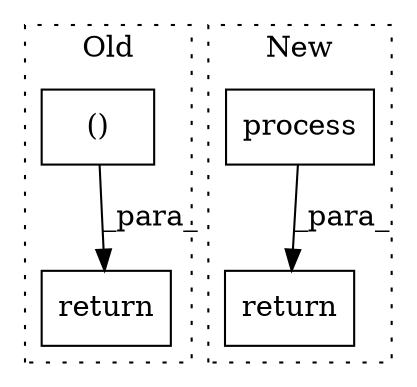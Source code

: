 digraph G {
subgraph cluster0 {
1 [label="return" a="41" s="1040" l="7" shape="box"];
4 [label="()" a="106" s="1063" l="32" shape="box"];
label = "Old";
style="dotted";
}
subgraph cluster1 {
2 [label="process" a="32" s="1066,1077" l="8,1" shape="box"];
3 [label="return" a="41" s="1025" l="7" shape="box"];
label = "New";
style="dotted";
}
2 -> 3 [label="_para_"];
4 -> 1 [label="_para_"];
}